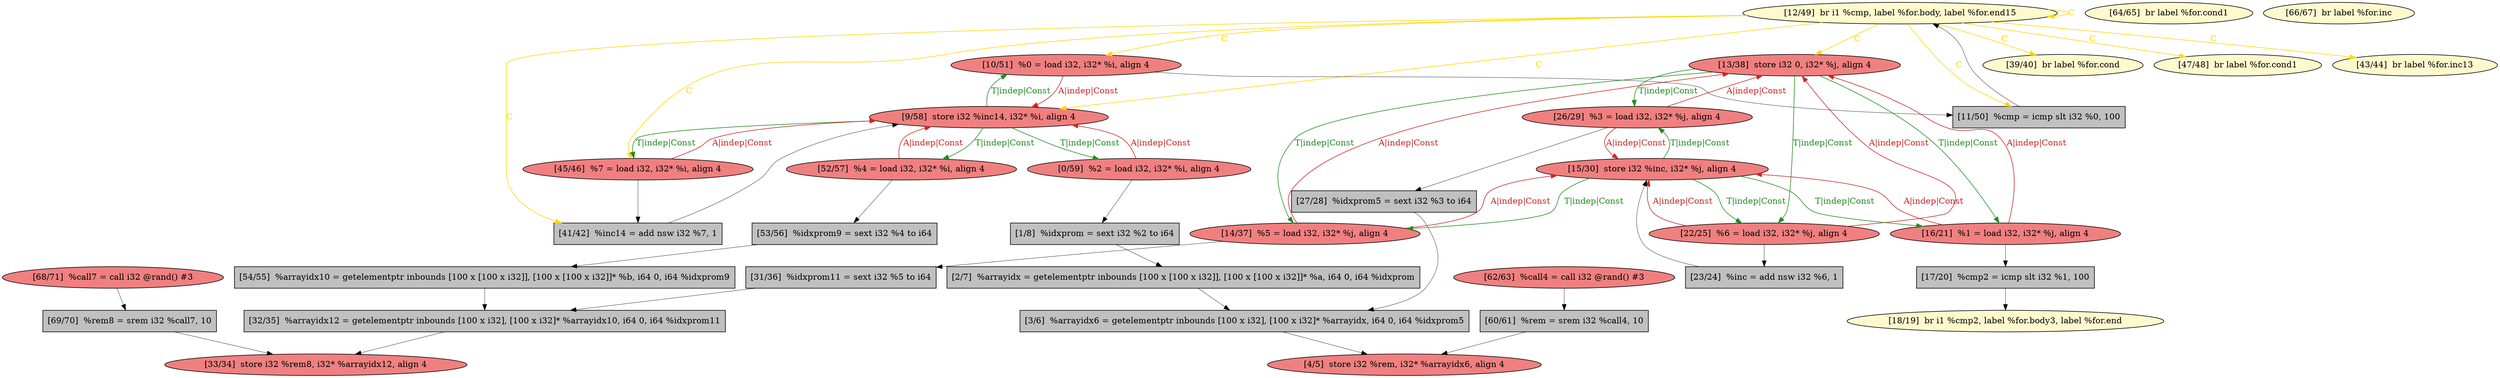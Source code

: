 
digraph G {


node625 [fillcolor=lemonchiffon,label="[12/49]  br i1 %cmp, label %for.body, label %for.end15",shape=ellipse,style=filled ]
node621 [fillcolor=lemonchiffon,label="[18/19]  br i1 %cmp2, label %for.body3, label %for.end",shape=ellipse,style=filled ]
node618 [fillcolor=grey,label="[32/35]  %arrayidx12 = getelementptr inbounds [100 x i32], [100 x i32]* %arrayidx10, i64 0, i64 %idxprom11",shape=rectangle,style=filled ]
node617 [fillcolor=lightcoral,label="[26/29]  %3 = load i32, i32* %j, align 4",shape=ellipse,style=filled ]
node619 [fillcolor=lightcoral,label="[68/71]  %call7 = call i32 @rand() #3",shape=ellipse,style=filled ]
node616 [fillcolor=lightcoral,label="[33/34]  store i32 %rem8, i32* %arrayidx12, align 4",shape=ellipse,style=filled ]
node623 [fillcolor=grey,label="[2/7]  %arrayidx = getelementptr inbounds [100 x [100 x i32]], [100 x [100 x i32]]* %a, i64 0, i64 %idxprom",shape=rectangle,style=filled ]
node620 [fillcolor=lightcoral,label="[4/5]  store i32 %rem, i32* %arrayidx6, align 4",shape=ellipse,style=filled ]
node613 [fillcolor=lightcoral,label="[14/37]  %5 = load i32, i32* %j, align 4",shape=ellipse,style=filled ]
node612 [fillcolor=grey,label="[54/55]  %arrayidx10 = getelementptr inbounds [100 x [100 x i32]], [100 x [100 x i32]]* %b, i64 0, i64 %idxprom9",shape=rectangle,style=filled ]
node615 [fillcolor=grey,label="[53/56]  %idxprom9 = sext i32 %4 to i64",shape=rectangle,style=filled ]
node610 [fillcolor=lightcoral,label="[52/57]  %4 = load i32, i32* %i, align 4",shape=ellipse,style=filled ]
node622 [fillcolor=grey,label="[69/70]  %rem8 = srem i32 %call7, 10",shape=rectangle,style=filled ]
node609 [fillcolor=lightcoral,label="[10/51]  %0 = load i32, i32* %i, align 4",shape=ellipse,style=filled ]
node611 [fillcolor=grey,label="[27/28]  %idxprom5 = sext i32 %3 to i64",shape=rectangle,style=filled ]
node607 [fillcolor=lightcoral,label="[22/25]  %6 = load i32, i32* %j, align 4",shape=ellipse,style=filled ]
node606 [fillcolor=grey,label="[31/36]  %idxprom11 = sext i32 %5 to i64",shape=rectangle,style=filled ]
node591 [fillcolor=grey,label="[60/61]  %rem = srem i32 %call4, 10",shape=rectangle,style=filled ]
node592 [fillcolor=lightcoral,label="[62/63]  %call4 = call i32 @rand() #3",shape=ellipse,style=filled ]
node593 [fillcolor=lemonchiffon,label="[39/40]  br label %for.cond",shape=ellipse,style=filled ]
node595 [fillcolor=lightcoral,label="[9/58]  store i32 %inc14, i32* %i, align 4",shape=ellipse,style=filled ]
node604 [fillcolor=grey,label="[3/6]  %arrayidx6 = getelementptr inbounds [100 x i32], [100 x i32]* %arrayidx, i64 0, i64 %idxprom5",shape=rectangle,style=filled ]
node594 [fillcolor=lemonchiffon,label="[64/65]  br label %for.cond1",shape=ellipse,style=filled ]
node590 [fillcolor=lightcoral,label="[0/59]  %2 = load i32, i32* %i, align 4",shape=ellipse,style=filled ]
node603 [fillcolor=grey,label="[1/8]  %idxprom = sext i32 %2 to i64",shape=rectangle,style=filled ]
node596 [fillcolor=lightcoral,label="[15/30]  store i32 %inc, i32* %j, align 4",shape=ellipse,style=filled ]
node608 [fillcolor=lightcoral,label="[13/38]  store i32 0, i32* %j, align 4",shape=ellipse,style=filled ]
node599 [fillcolor=lightcoral,label="[45/46]  %7 = load i32, i32* %i, align 4",shape=ellipse,style=filled ]
node601 [fillcolor=lemonchiffon,label="[66/67]  br label %for.inc",shape=ellipse,style=filled ]
node597 [fillcolor=grey,label="[41/42]  %inc14 = add nsw i32 %7, 1",shape=rectangle,style=filled ]
node624 [fillcolor=lemonchiffon,label="[47/48]  br label %for.cond1",shape=ellipse,style=filled ]
node598 [fillcolor=grey,label="[23/24]  %inc = add nsw i32 %6, 1",shape=rectangle,style=filled ]
node600 [fillcolor=lemonchiffon,label="[43/44]  br label %for.inc13",shape=ellipse,style=filled ]
node614 [fillcolor=lightcoral,label="[16/21]  %1 = load i32, i32* %j, align 4",shape=ellipse,style=filled ]
node602 [fillcolor=grey,label="[17/20]  %cmp2 = icmp slt i32 %1, 100",shape=rectangle,style=filled ]
node605 [fillcolor=grey,label="[11/50]  %cmp = icmp slt i32 %0, 100",shape=rectangle,style=filled ]

node613->node596 [style=solid,color=firebrick3,label="A|indep|Const",penwidth=1.0,fontcolor=firebrick3 ]
node596->node613 [style=solid,color=forestgreen,label="T|indep|Const",penwidth=1.0,fontcolor=forestgreen ]
node591->node620 [style=solid,color=black,label="",penwidth=0.5,fontcolor=black ]
node608->node607 [style=solid,color=forestgreen,label="T|indep|Const",penwidth=1.0,fontcolor=forestgreen ]
node607->node608 [style=solid,color=firebrick3,label="A|indep|Const",penwidth=1.0,fontcolor=firebrick3 ]
node605->node625 [style=solid,color=black,label="",penwidth=0.5,fontcolor=black ]
node625->node605 [style=solid,color=gold,label="C",penwidth=1.0,fontcolor=gold ]
node625->node599 [style=solid,color=gold,label="C",penwidth=1.0,fontcolor=gold ]
node609->node605 [style=solid,color=black,label="",penwidth=0.5,fontcolor=black ]
node622->node616 [style=solid,color=black,label="",penwidth=0.5,fontcolor=black ]
node602->node621 [style=solid,color=black,label="",penwidth=0.5,fontcolor=black ]
node614->node602 [style=solid,color=black,label="",penwidth=0.5,fontcolor=black ]
node617->node608 [style=solid,color=firebrick3,label="A|indep|Const",penwidth=1.0,fontcolor=firebrick3 ]
node619->node622 [style=solid,color=black,label="",penwidth=0.5,fontcolor=black ]
node596->node614 [style=solid,color=forestgreen,label="T|indep|Const",penwidth=1.0,fontcolor=forestgreen ]
node608->node614 [style=solid,color=forestgreen,label="T|indep|Const",penwidth=1.0,fontcolor=forestgreen ]
node599->node595 [style=solid,color=firebrick3,label="A|indep|Const",penwidth=1.0,fontcolor=firebrick3 ]
node595->node610 [style=solid,color=forestgreen,label="T|indep|Const",penwidth=1.0,fontcolor=forestgreen ]
node610->node595 [style=solid,color=firebrick3,label="A|indep|Const",penwidth=1.0,fontcolor=firebrick3 ]
node613->node608 [style=solid,color=firebrick3,label="A|indep|Const",penwidth=1.0,fontcolor=firebrick3 ]
node595->node609 [style=solid,color=forestgreen,label="T|indep|Const",penwidth=1.0,fontcolor=forestgreen ]
node614->node596 [style=solid,color=firebrick3,label="A|indep|Const",penwidth=1.0,fontcolor=firebrick3 ]
node612->node618 [style=solid,color=black,label="",penwidth=0.5,fontcolor=black ]
node625->node600 [style=solid,color=gold,label="C",penwidth=1.0,fontcolor=gold ]
node625->node597 [style=solid,color=gold,label="C",penwidth=1.0,fontcolor=gold ]
node592->node591 [style=solid,color=black,label="",penwidth=0.5,fontcolor=black ]
node614->node608 [style=solid,color=firebrick3,label="A|indep|Const",penwidth=1.0,fontcolor=firebrick3 ]
node606->node618 [style=solid,color=black,label="",penwidth=0.5,fontcolor=black ]
node607->node596 [style=solid,color=firebrick3,label="A|indep|Const",penwidth=1.0,fontcolor=firebrick3 ]
node625->node625 [style=solid,color=gold,label="C",penwidth=1.0,fontcolor=gold ]
node625->node593 [style=solid,color=gold,label="C",penwidth=1.0,fontcolor=gold ]
node608->node613 [style=solid,color=forestgreen,label="T|indep|Const",penwidth=1.0,fontcolor=forestgreen ]
node625->node608 [style=solid,color=gold,label="C",penwidth=1.0,fontcolor=gold ]
node625->node595 [style=solid,color=gold,label="C",penwidth=1.0,fontcolor=gold ]
node598->node596 [style=solid,color=black,label="",penwidth=0.5,fontcolor=black ]
node625->node609 [style=solid,color=gold,label="C",penwidth=1.0,fontcolor=gold ]
node608->node617 [style=solid,color=forestgreen,label="T|indep|Const",penwidth=1.0,fontcolor=forestgreen ]
node618->node616 [style=solid,color=black,label="",penwidth=0.5,fontcolor=black ]
node590->node595 [style=solid,color=firebrick3,label="A|indep|Const",penwidth=1.0,fontcolor=firebrick3 ]
node595->node590 [style=solid,color=forestgreen,label="T|indep|Const",penwidth=1.0,fontcolor=forestgreen ]
node599->node597 [style=solid,color=black,label="",penwidth=0.5,fontcolor=black ]
node617->node611 [style=solid,color=black,label="",penwidth=0.5,fontcolor=black ]
node623->node604 [style=solid,color=black,label="",penwidth=0.5,fontcolor=black ]
node603->node623 [style=solid,color=black,label="",penwidth=0.5,fontcolor=black ]
node610->node615 [style=solid,color=black,label="",penwidth=0.5,fontcolor=black ]
node625->node624 [style=solid,color=gold,label="C",penwidth=1.0,fontcolor=gold ]
node615->node612 [style=solid,color=black,label="",penwidth=0.5,fontcolor=black ]
node607->node598 [style=solid,color=black,label="",penwidth=0.5,fontcolor=black ]
node596->node607 [style=solid,color=forestgreen,label="T|indep|Const",penwidth=1.0,fontcolor=forestgreen ]
node595->node599 [style=solid,color=forestgreen,label="T|indep|Const",penwidth=1.0,fontcolor=forestgreen ]
node596->node617 [style=solid,color=forestgreen,label="T|indep|Const",penwidth=1.0,fontcolor=forestgreen ]
node611->node604 [style=solid,color=black,label="",penwidth=0.5,fontcolor=black ]
node609->node595 [style=solid,color=firebrick3,label="A|indep|Const",penwidth=1.0,fontcolor=firebrick3 ]
node617->node596 [style=solid,color=firebrick3,label="A|indep|Const",penwidth=1.0,fontcolor=firebrick3 ]
node604->node620 [style=solid,color=black,label="",penwidth=0.5,fontcolor=black ]
node590->node603 [style=solid,color=black,label="",penwidth=0.5,fontcolor=black ]
node613->node606 [style=solid,color=black,label="",penwidth=0.5,fontcolor=black ]
node597->node595 [style=solid,color=black,label="",penwidth=0.5,fontcolor=black ]


}
